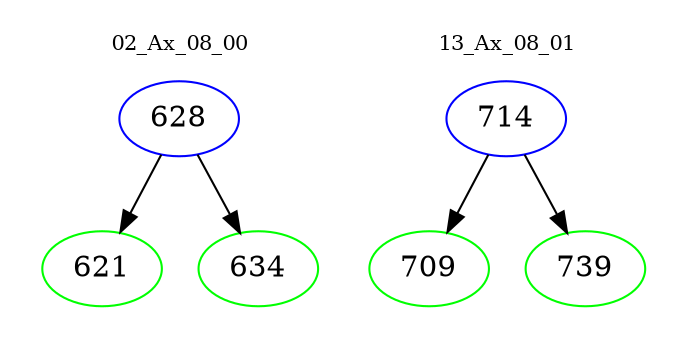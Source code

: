 digraph{
subgraph cluster_0 {
color = white
label = "02_Ax_08_00";
fontsize=10;
T0_628 [label="628", color="blue"]
T0_628 -> T0_621 [color="black"]
T0_621 [label="621", color="green"]
T0_628 -> T0_634 [color="black"]
T0_634 [label="634", color="green"]
}
subgraph cluster_1 {
color = white
label = "13_Ax_08_01";
fontsize=10;
T1_714 [label="714", color="blue"]
T1_714 -> T1_709 [color="black"]
T1_709 [label="709", color="green"]
T1_714 -> T1_739 [color="black"]
T1_739 [label="739", color="green"]
}
}
